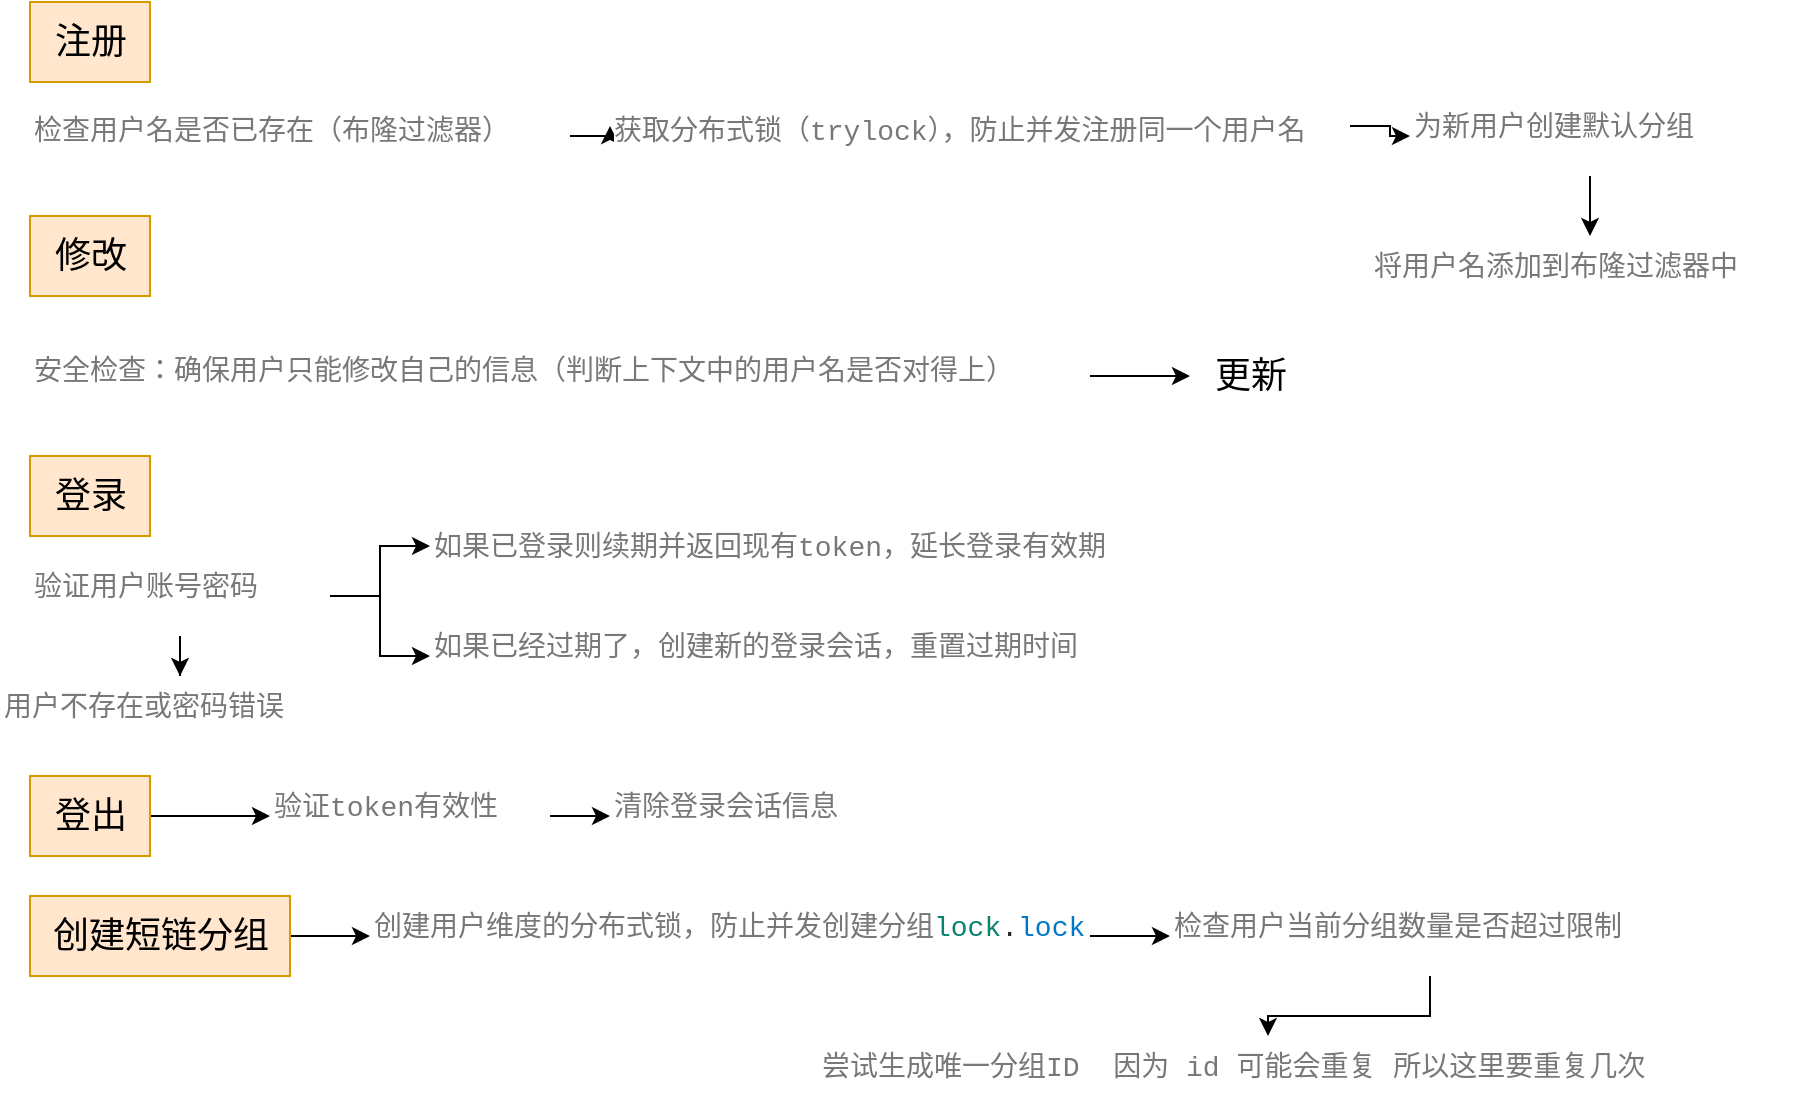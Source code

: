 <mxfile version="24.7.5" pages="3">
  <diagram id="CpptZHGsFicf_dWtSvY0" name="用户crud逻辑">
    <mxGraphModel dx="1327" dy="661" grid="1" gridSize="10" guides="1" tooltips="1" connect="1" arrows="1" fold="1" page="1" pageScale="1" pageWidth="827" pageHeight="1169" math="0" shadow="0">
      <root>
        <mxCell id="0" />
        <mxCell id="1" parent="0" />
        <mxCell id="h9o2qhdS5XBRjAzYTPhi-1" value="注册" style="text;html=1;align=center;verticalAlign=middle;resizable=0;points=[];autosize=1;strokeColor=#d79b00;fillColor=#ffe6cc;fontSize=18;" vertex="1" parent="1">
          <mxGeometry x="20" y="13" width="60" height="40" as="geometry" />
        </mxCell>
        <mxCell id="h9o2qhdS5XBRjAzYTPhi-6" style="edgeStyle=orthogonalEdgeStyle;rounded=0;orthogonalLoop=1;jettySize=auto;html=1;fontSize=18;" edge="1" parent="1" source="h9o2qhdS5XBRjAzYTPhi-2" target="h9o2qhdS5XBRjAzYTPhi-3">
          <mxGeometry relative="1" as="geometry" />
        </mxCell>
        <mxCell id="h9o2qhdS5XBRjAzYTPhi-2" value="&lt;div style=&quot;background-color: rgb(255, 255, 255); line-height: 19px;&quot;&gt;&lt;div style=&quot;&quot;&gt;&lt;span style=&quot;color: rgb(120, 120, 120); font-family: Consolas, &amp;quot;Courier New&amp;quot;, monospace; font-size: 14px; font-weight: normal; white-space: pre;&quot;&gt;检查用户名是否已存在（&lt;/span&gt;&lt;font face=&quot;Consolas, Courier New, monospace&quot; color=&quot;#787878&quot;&gt;&lt;span style=&quot;font-size: 14px; white-space: pre;&quot;&gt;布隆过滤器&lt;/span&gt;&lt;/font&gt;&lt;span style=&quot;color: rgb(120, 120, 120); font-family: Consolas, &amp;quot;Courier New&amp;quot;, monospace; font-size: 14px; font-weight: normal; white-space: pre;&quot;&gt;）&lt;/span&gt;&lt;/div&gt;&lt;/div&gt;" style="text;whiteSpace=wrap;html=1;fontSize=18;" vertex="1" parent="1">
          <mxGeometry x="20" y="60" width="270" height="40" as="geometry" />
        </mxCell>
        <mxCell id="h9o2qhdS5XBRjAzYTPhi-8" style="edgeStyle=orthogonalEdgeStyle;rounded=0;orthogonalLoop=1;jettySize=auto;html=1;fontSize=18;" edge="1" parent="1" source="h9o2qhdS5XBRjAzYTPhi-3" target="h9o2qhdS5XBRjAzYTPhi-4">
          <mxGeometry relative="1" as="geometry" />
        </mxCell>
        <mxCell id="h9o2qhdS5XBRjAzYTPhi-3" value="&lt;div style=&quot;background-color: rgb(255, 255, 255); line-height: 19px;&quot;&gt;&lt;div style=&quot;&quot;&gt;&lt;span style=&quot;color: rgb(120, 120, 120); font-family: Consolas, &amp;quot;Courier New&amp;quot;, monospace; font-size: 14px; font-weight: normal; white-space: pre;&quot;&gt;获取分布式锁（trylock），防止并发注册&lt;/span&gt;&lt;font face=&quot;Consolas, Courier New, monospace&quot; color=&quot;#787878&quot;&gt;&lt;span style=&quot;font-size: 14px; white-space: pre;&quot;&gt;同一个用户名&lt;/span&gt;&lt;/font&gt;&lt;/div&gt;&lt;/div&gt;" style="text;whiteSpace=wrap;html=1;fontSize=18;" vertex="1" parent="1">
          <mxGeometry x="310" y="60" width="370" height="30" as="geometry" />
        </mxCell>
        <mxCell id="h9o2qhdS5XBRjAzYTPhi-9" style="edgeStyle=orthogonalEdgeStyle;rounded=0;orthogonalLoop=1;jettySize=auto;html=1;fontSize=18;" edge="1" parent="1" source="h9o2qhdS5XBRjAzYTPhi-4" target="h9o2qhdS5XBRjAzYTPhi-5">
          <mxGeometry relative="1" as="geometry" />
        </mxCell>
        <mxCell id="h9o2qhdS5XBRjAzYTPhi-4" value="&lt;div style=&quot;color: #141414;background-color: #ffffff;font-family: Consolas, &#39;Courier New&#39;, monospace;font-weight: normal;font-size: 14px;line-height: 19px;white-space: pre;&quot;&gt;&lt;div&gt;&lt;span style=&quot;color: #787878;&quot;&gt;为新用户创建默认分组&lt;/span&gt;&lt;/div&gt;&lt;/div&gt;" style="text;whiteSpace=wrap;html=1;fontSize=18;" vertex="1" parent="1">
          <mxGeometry x="710" y="60" width="180" height="40" as="geometry" />
        </mxCell>
        <mxCell id="h9o2qhdS5XBRjAzYTPhi-5" value="&lt;div style=&quot;color: #141414;background-color: #ffffff;font-family: Consolas, &#39;Courier New&#39;, monospace;font-weight: normal;font-size: 14px;line-height: 19px;white-space: pre;&quot;&gt;&lt;div&gt;&lt;span style=&quot;color: #787878;&quot;&gt;将用户名添加到布隆过滤器中&lt;/span&gt;&lt;/div&gt;&lt;/div&gt;" style="text;whiteSpace=wrap;html=1;fontSize=18;" vertex="1" parent="1">
          <mxGeometry x="690" y="130" width="220" height="40" as="geometry" />
        </mxCell>
        <mxCell id="h9o2qhdS5XBRjAzYTPhi-11" value="修改" style="text;html=1;align=center;verticalAlign=middle;resizable=0;points=[];autosize=1;strokeColor=#d79b00;fillColor=#ffe6cc;fontSize=18;" vertex="1" parent="1">
          <mxGeometry x="20" y="120" width="60" height="40" as="geometry" />
        </mxCell>
        <mxCell id="h9o2qhdS5XBRjAzYTPhi-20" value="" style="edgeStyle=orthogonalEdgeStyle;rounded=0;orthogonalLoop=1;jettySize=auto;html=1;fontSize=18;" edge="1" parent="1" source="h9o2qhdS5XBRjAzYTPhi-16">
          <mxGeometry relative="1" as="geometry">
            <mxPoint x="600" y="200" as="targetPoint" />
          </mxGeometry>
        </mxCell>
        <mxCell id="h9o2qhdS5XBRjAzYTPhi-16" value="&lt;div style=&quot;background-color: rgb(255, 255, 255); line-height: 19px;&quot;&gt;&lt;div style=&quot;&quot;&gt;&lt;span style=&quot;color: rgb(120, 120, 120); font-family: Consolas, &amp;quot;Courier New&amp;quot;, monospace; font-size: 14px; font-weight: normal; white-space: pre;&quot;&gt;安全检查：确保用户只能修改自己的信息（&lt;/span&gt;&lt;font face=&quot;Consolas, Courier New, monospace&quot; color=&quot;#787878&quot;&gt;&lt;span style=&quot;font-size: 14px; white-space: pre;&quot;&gt;判断上下文中的用户名是否对得上&lt;/span&gt;&lt;/font&gt;&lt;span style=&quot;color: rgb(120, 120, 120); font-family: Consolas, &amp;quot;Courier New&amp;quot;, monospace; font-size: 14px; font-weight: normal; white-space: pre;&quot;&gt;）&lt;/span&gt;&lt;/div&gt;&lt;/div&gt;" style="text;whiteSpace=wrap;html=1;fontSize=18;" vertex="1" parent="1">
          <mxGeometry x="20" y="180" width="530" height="40" as="geometry" />
        </mxCell>
        <mxCell id="h9o2qhdS5XBRjAzYTPhi-22" value="更新" style="text;html=1;align=center;verticalAlign=middle;resizable=0;points=[];autosize=1;strokeColor=none;fillColor=none;fontSize=18;" vertex="1" parent="1">
          <mxGeometry x="600" y="180" width="60" height="40" as="geometry" />
        </mxCell>
        <mxCell id="h9o2qhdS5XBRjAzYTPhi-24" value="登录" style="text;html=1;align=center;verticalAlign=middle;resizable=0;points=[];autosize=1;strokeColor=#d79b00;fillColor=#ffe6cc;fontSize=18;" vertex="1" parent="1">
          <mxGeometry x="20" y="240" width="60" height="40" as="geometry" />
        </mxCell>
        <mxCell id="h9o2qhdS5XBRjAzYTPhi-28" style="edgeStyle=orthogonalEdgeStyle;rounded=0;orthogonalLoop=1;jettySize=auto;html=1;fontSize=18;" edge="1" parent="1" source="h9o2qhdS5XBRjAzYTPhi-25" target="h9o2qhdS5XBRjAzYTPhi-26">
          <mxGeometry relative="1" as="geometry" />
        </mxCell>
        <mxCell id="h9o2qhdS5XBRjAzYTPhi-29" value="" style="edgeStyle=orthogonalEdgeStyle;rounded=0;orthogonalLoop=1;jettySize=auto;html=1;fontSize=18;" edge="1" parent="1" source="h9o2qhdS5XBRjAzYTPhi-25" target="h9o2qhdS5XBRjAzYTPhi-27">
          <mxGeometry relative="1" as="geometry" />
        </mxCell>
        <mxCell id="h9o2qhdS5XBRjAzYTPhi-31" style="edgeStyle=orthogonalEdgeStyle;rounded=0;orthogonalLoop=1;jettySize=auto;html=1;fontSize=18;" edge="1" parent="1" source="h9o2qhdS5XBRjAzYTPhi-25" target="h9o2qhdS5XBRjAzYTPhi-30">
          <mxGeometry relative="1" as="geometry" />
        </mxCell>
        <mxCell id="h9o2qhdS5XBRjAzYTPhi-25" value="&lt;div style=&quot;color: #141414;background-color: #ffffff;font-family: Consolas, &#39;Courier New&#39;, monospace;font-weight: normal;font-size: 14px;line-height: 19px;white-space: pre;&quot;&gt;&lt;div&gt;&lt;span style=&quot;color: #787878;&quot;&gt;验证用户账号密码&lt;/span&gt;&lt;/div&gt;&lt;/div&gt;" style="text;whiteSpace=wrap;html=1;fontSize=18;" vertex="1" parent="1">
          <mxGeometry x="20" y="290" width="150" height="40" as="geometry" />
        </mxCell>
        <mxCell id="h9o2qhdS5XBRjAzYTPhi-26" value="&lt;div style=&quot;color: #141414;background-color: #ffffff;font-family: Consolas, &#39;Courier New&#39;, monospace;font-weight: normal;font-size: 14px;line-height: 19px;white-space: pre;&quot;&gt;&lt;div&gt;&lt;span style=&quot;color: #787878;&quot;&gt;用户不存在或密码错误&lt;/span&gt;&lt;/div&gt;&lt;/div&gt;" style="text;whiteSpace=wrap;html=1;fontSize=18;" vertex="1" parent="1">
          <mxGeometry x="5" y="350" width="180" height="40" as="geometry" />
        </mxCell>
        <mxCell id="h9o2qhdS5XBRjAzYTPhi-27" value="&lt;div style=&quot;color: #141414;background-color: #ffffff;font-family: Consolas, &#39;Courier New&#39;, monospace;font-weight: normal;font-size: 14px;line-height: 19px;white-space: pre;&quot;&gt;&lt;div&gt;&lt;span style=&quot;color: #787878;&quot;&gt;如果已登录则续期并返回现有token，&lt;/span&gt;&lt;span style=&quot;color: rgb(120, 120, 120);&quot;&gt;延长登录有效期&lt;/span&gt;&lt;/div&gt;&lt;/div&gt;" style="text;whiteSpace=wrap;html=1;fontSize=18;" vertex="1" parent="1">
          <mxGeometry x="220" y="270" width="370" height="30" as="geometry" />
        </mxCell>
        <mxCell id="h9o2qhdS5XBRjAzYTPhi-30" value="&lt;div style=&quot;color: #141414;background-color: #ffffff;font-family: Consolas, &#39;Courier New&#39;, monospace;font-weight: normal;font-size: 14px;line-height: 19px;white-space: pre;&quot;&gt;&lt;div&gt;&lt;span style=&quot;color: #787878;&quot;&gt;如果已经过期了，创建新的登录会话，&lt;/span&gt;&lt;span style=&quot;color: rgb(120, 120, 120);&quot;&gt;重置过期时间&lt;/span&gt;&lt;/div&gt;&lt;/div&gt;" style="text;whiteSpace=wrap;html=1;fontSize=18;" vertex="1" parent="1">
          <mxGeometry x="220" y="320" width="260" height="40" as="geometry" />
        </mxCell>
        <mxCell id="h9o2qhdS5XBRjAzYTPhi-35" value="" style="edgeStyle=orthogonalEdgeStyle;rounded=0;orthogonalLoop=1;jettySize=auto;html=1;fontSize=18;" edge="1" parent="1" source="h9o2qhdS5XBRjAzYTPhi-32" target="h9o2qhdS5XBRjAzYTPhi-33">
          <mxGeometry relative="1" as="geometry" />
        </mxCell>
        <mxCell id="h9o2qhdS5XBRjAzYTPhi-32" value="登出" style="text;html=1;align=center;verticalAlign=middle;resizable=0;points=[];autosize=1;strokeColor=#d79b00;fillColor=#ffe6cc;fontSize=18;" vertex="1" parent="1">
          <mxGeometry x="20" y="400" width="60" height="40" as="geometry" />
        </mxCell>
        <mxCell id="h9o2qhdS5XBRjAzYTPhi-36" value="" style="edgeStyle=orthogonalEdgeStyle;rounded=0;orthogonalLoop=1;jettySize=auto;html=1;fontSize=18;" edge="1" parent="1" source="h9o2qhdS5XBRjAzYTPhi-33" target="h9o2qhdS5XBRjAzYTPhi-34">
          <mxGeometry relative="1" as="geometry" />
        </mxCell>
        <mxCell id="h9o2qhdS5XBRjAzYTPhi-33" value="&lt;div style=&quot;color: #141414;background-color: #ffffff;font-family: Consolas, &#39;Courier New&#39;, monospace;font-weight: normal;font-size: 14px;line-height: 19px;white-space: pre;&quot;&gt;&lt;div&gt;&lt;span style=&quot;color: #787878;&quot;&gt;验证token有效性&lt;/span&gt;&lt;/div&gt;&lt;/div&gt;" style="text;whiteSpace=wrap;html=1;fontSize=18;" vertex="1" parent="1">
          <mxGeometry x="140" y="400" width="140" height="40" as="geometry" />
        </mxCell>
        <mxCell id="h9o2qhdS5XBRjAzYTPhi-34" value="&lt;div style=&quot;color: #141414;background-color: #ffffff;font-family: Consolas, &#39;Courier New&#39;, monospace;font-weight: normal;font-size: 14px;line-height: 19px;white-space: pre;&quot;&gt;&lt;div&gt;&lt;span style=&quot;color: #787878;&quot;&gt;清除登录会话信息&lt;/span&gt;&lt;/div&gt;&lt;/div&gt;" style="text;whiteSpace=wrap;html=1;fontSize=18;" vertex="1" parent="1">
          <mxGeometry x="310" y="400" width="150" height="40" as="geometry" />
        </mxCell>
        <mxCell id="h9o2qhdS5XBRjAzYTPhi-40" style="edgeStyle=orthogonalEdgeStyle;rounded=0;orthogonalLoop=1;jettySize=auto;html=1;fontSize=18;" edge="1" parent="1" source="h9o2qhdS5XBRjAzYTPhi-38" target="h9o2qhdS5XBRjAzYTPhi-39">
          <mxGeometry relative="1" as="geometry" />
        </mxCell>
        <mxCell id="h9o2qhdS5XBRjAzYTPhi-38" value="创建短链分组" style="text;html=1;align=center;verticalAlign=middle;resizable=0;points=[];autosize=1;strokeColor=#d79b00;fillColor=#ffe6cc;fontSize=18;" vertex="1" parent="1">
          <mxGeometry x="20" y="460" width="130" height="40" as="geometry" />
        </mxCell>
        <mxCell id="h9o2qhdS5XBRjAzYTPhi-42" value="" style="edgeStyle=orthogonalEdgeStyle;rounded=0;orthogonalLoop=1;jettySize=auto;html=1;fontSize=18;" edge="1" parent="1" source="h9o2qhdS5XBRjAzYTPhi-39" target="h9o2qhdS5XBRjAzYTPhi-41">
          <mxGeometry relative="1" as="geometry" />
        </mxCell>
        <mxCell id="h9o2qhdS5XBRjAzYTPhi-39" value="&lt;div style=&quot;color: #141414;background-color: #ffffff;font-family: Consolas, &#39;Courier New&#39;, monospace;font-weight: normal;font-size: 14px;line-height: 19px;white-space: pre;&quot;&gt;&lt;div&gt;&lt;span style=&quot;color: #787878;&quot;&gt;创建用户维度的分布式锁，防止并发创建分组&lt;/span&gt;&lt;span style=&quot;color: rgb(10, 130, 110);&quot;&gt;lock&lt;/span&gt;&lt;span style=&quot;color: rgb(40, 40, 40);&quot;&gt;.&lt;/span&gt;&lt;span style=&quot;color: rgb(0, 120, 200);&quot;&gt;lock&lt;/span&gt;&lt;/div&gt;&lt;/div&gt;" style="text;whiteSpace=wrap;html=1;fontSize=18;" vertex="1" parent="1">
          <mxGeometry x="190" y="460" width="360" height="40" as="geometry" />
        </mxCell>
        <mxCell id="h9o2qhdS5XBRjAzYTPhi-44" value="" style="edgeStyle=orthogonalEdgeStyle;rounded=0;orthogonalLoop=1;jettySize=auto;html=1;fontSize=18;" edge="1" parent="1" source="h9o2qhdS5XBRjAzYTPhi-41" target="h9o2qhdS5XBRjAzYTPhi-43">
          <mxGeometry relative="1" as="geometry" />
        </mxCell>
        <mxCell id="h9o2qhdS5XBRjAzYTPhi-41" value="&lt;div style=&quot;color: #141414;background-color: #ffffff;font-family: Consolas, &#39;Courier New&#39;, monospace;font-weight: normal;font-size: 14px;line-height: 19px;white-space: pre;&quot;&gt;&lt;div&gt;&lt;span style=&quot;color: #787878;&quot;&gt;检查用户当前分组数量是否超过限制&lt;/span&gt;&lt;/div&gt;&lt;/div&gt;" style="text;whiteSpace=wrap;html=1;fontSize=18;" vertex="1" parent="1">
          <mxGeometry x="590" y="460" width="260" height="40" as="geometry" />
        </mxCell>
        <mxCell id="h9o2qhdS5XBRjAzYTPhi-43" value="&lt;div style=&quot;color: #141414;background-color: #ffffff;font-family: Consolas, &#39;Courier New&#39;, monospace;font-weight: normal;font-size: 14px;line-height: 19px;white-space: pre;&quot;&gt;&lt;div&gt;&lt;span style=&quot;color: #787878;&quot;&gt;尝试生成唯一分组ID &amp;nbsp;因为 id 可能会重复 所以这里要重复几次&lt;/span&gt;&lt;/div&gt;&lt;/div&gt;" style="text;whiteSpace=wrap;html=1;fontSize=18;" vertex="1" parent="1">
          <mxGeometry x="414" y="530" width="450" height="40" as="geometry" />
        </mxCell>
      </root>
    </mxGraphModel>
  </diagram>
  <diagram name="短链接查询读写锁" id="pGYKjX5bHO32wKMr9dwS">
    <mxGraphModel dx="929" dy="463" grid="1" gridSize="10" guides="1" tooltips="1" connect="1" arrows="1" fold="1" page="1" pageScale="1" pageWidth="827" pageHeight="1169" math="0" shadow="0">
      <root>
        <mxCell id="0" />
        <mxCell id="1" parent="0" />
        <mxCell id="qCh66IZdXl8_dZEnRxGZ-1" value="短链接系统流程图" style="text;html=1;strokeColor=none;fillColor=none;align=center;verticalAlign=middle;whiteSpace=wrap;rounded=0;fontSize=24;fontStyle=1;fontColor=#333333;" vertex="1" parent="1">
          <mxGeometry x="264" y="10" width="300" height="30" as="geometry" />
        </mxCell>
        <mxCell id="qCh66IZdXl8_dZEnRxGZ-2" value="" style="rounded=0;whiteSpace=wrap;html=1;fillColor=#f5f5f5;strokeColor=#666666;dashed=1;" vertex="1" parent="1">
          <mxGeometry x="580" y="210" width="180" height="110" as="geometry" />
        </mxCell>
        <mxCell id="qCh66IZdXl8_dZEnRxGZ-3" value="图例" style="text;html=1;strokeColor=none;fillColor=none;align=center;verticalAlign=middle;whiteSpace=wrap;rounded=0;fontSize=14;fontStyle=1" vertex="1" parent="1">
          <mxGeometry x="650" y="220" width="40" height="20" as="geometry" />
        </mxCell>
        <mxCell id="qCh66IZdXl8_dZEnRxGZ-4" value="" style="rounded=1;whiteSpace=wrap;html=1;fillColor=#dae8fc;strokeColor=#6c8ebf;gradientColor=#7ea6e0;" vertex="1" parent="1">
          <mxGeometry x="590" y="250" width="20" height="20" as="geometry" />
        </mxCell>
        <mxCell id="qCh66IZdXl8_dZEnRxGZ-5" value="请求处理节点" style="text;html=1;strokeColor=none;fillColor=none;align=left;verticalAlign=middle;whiteSpace=wrap;rounded=0;fontSize=12;" vertex="1" parent="1">
          <mxGeometry x="620" y="250" width="140" height="20" as="geometry" />
        </mxCell>
        <mxCell id="qCh66IZdXl8_dZEnRxGZ-6" value="" style="rounded=0;whiteSpace=wrap;html=1;fillColor=#ffe6cc;strokeColor=#d79b00;gradientColor=#ffd966;" vertex="1" parent="1">
          <mxGeometry x="590" y="280" width="20" height="20" as="geometry" />
        </mxCell>
        <mxCell id="qCh66IZdXl8_dZEnRxGZ-7" value="数据操作节点" style="text;html=1;strokeColor=none;fillColor=none;align=left;verticalAlign=middle;whiteSpace=wrap;rounded=0;fontSize=12;" vertex="1" parent="1">
          <mxGeometry x="620" y="280" width="140" height="20" as="geometry" />
        </mxCell>
        <mxCell id="qCh66IZdXl8_dZEnRxGZ-8" value="用户请求短链接" style="rounded=1;whiteSpace=wrap;html=1;fontSize=14;fillColor=#dae8fc;strokeColor=#6c8ebf;shadow=1;fontStyle=1;gradientColor=#7ea6e0;" vertex="1" parent="1">
          <mxGeometry x="30" y="60" width="160" height="50" as="geometry" />
        </mxCell>
        <mxCell id="qCh66IZdXl8_dZEnRxGZ-9" value="缓存查询&#xa;1. 查询Redis缓存&#xa;2. 检查布隆过滤器(避免缓存穿透)&#xa;3. 查询空值缓存(避免缓存穿透)" style="rounded=1;whiteSpace=wrap;html=1;fontSize=12;fillColor=#dae8fc;strokeColor=#6c8ebf;shadow=1;align=left;spacingLeft=5;gradientColor=#7ea6e0;" vertex="1" parent="1">
          <mxGeometry x="250" y="50" width="220" height="70" as="geometry" />
        </mxCell>
        <mxCell id="qCh66IZdXl8_dZEnRxGZ-10" value="分布式锁处理&#xa;1. 再次检查Redis缓存&#xa;2. 检查空值缓存" style="rounded=1;whiteSpace=wrap;html=1;fontSize=12;fillColor=#dae8fc;strokeColor=#6c8ebf;shadow=1;align=left;spacingLeft=5;gradientColor=#7ea6e0;" vertex="1" parent="1">
          <mxGeometry x="530" y="55" width="170" height="60" as="geometry" />
        </mxCell>
        <mxCell id="qCh66IZdXl8_dZEnRxGZ-11" value="查询ShortLinkGoto表" style="rounded=1;whiteSpace=wrap;html=1;fontSize=12;fillColor=#dae8fc;strokeColor=#6c8ebf;shadow=1;gradientColor=#7ea6e0;" vertex="1" parent="1">
          <mxGeometry x="530" y="150" width="170" height="40" as="geometry" />
        </mxCell>
        <mxCell id="qCh66IZdXl8_dZEnRxGZ-12" value="ShortLinkGoto表" style="swimlane;fontStyle=1;childLayout=stackLayout;horizontal=1;startSize=30;horizontalStack=0;resizeParent=1;resizeParentMax=0;resizeLast=0;collapsible=1;marginBottom=0;whiteSpace=wrap;html=1;rounded=1;fillColor=#f8cecc;strokeColor=#b85450;fontSize=12;shadow=1;gradientColor=#ea6b66;" vertex="1" parent="1">
          <mxGeometry x="320" y="140" width="140" height="120" as="geometry" />
        </mxCell>
        <mxCell id="qCh66IZdXl8_dZEnRxGZ-13" value="id" style="text;strokeColor=none;fillColor=none;align=left;verticalAlign=middle;spacingLeft=4;spacingRight=4;overflow=hidden;points=[[0,0.5],[1,0.5]];portConstraint=eastwest;rotatable=0;whiteSpace=wrap;html=1;fontSize=12;" vertex="1" parent="qCh66IZdXl8_dZEnRxGZ-12">
          <mxGeometry y="30" width="140" height="30" as="geometry" />
        </mxCell>
        <mxCell id="qCh66IZdXl8_dZEnRxGZ-14" value="gid" style="text;strokeColor=none;fillColor=none;align=left;verticalAlign=middle;spacingLeft=4;spacingRight=4;overflow=hidden;points=[[0,0.5],[1,0.5]];portConstraint=eastwest;rotatable=0;whiteSpace=wrap;html=1;fontSize=12;" vertex="1" parent="qCh66IZdXl8_dZEnRxGZ-12">
          <mxGeometry y="60" width="140" height="30" as="geometry" />
        </mxCell>
        <mxCell id="qCh66IZdXl8_dZEnRxGZ-15" value="fullShortUrl" style="text;strokeColor=none;fillColor=none;align=left;verticalAlign=middle;spacingLeft=4;spacingRight=4;overflow=hidden;points=[[0,0.5],[1,0.5]];portConstraint=eastwest;rotatable=0;whiteSpace=wrap;html=1;fontSize=12;" vertex="1" parent="qCh66IZdXl8_dZEnRxGZ-12">
          <mxGeometry y="90" width="140" height="30" as="geometry" />
        </mxCell>
        <mxCell id="qCh66IZdXl8_dZEnRxGZ-16" value="根据gid和fullShortUrl&#xa;查询完整短链接表&#xa;(gid为分片键，可直接映射到特定表)" style="rounded=1;whiteSpace=wrap;html=1;fontSize=12;fillColor=#dae8fc;strokeColor=#6c8ebf;shadow=1;align=left;spacingLeft=5;gradientColor=#7ea6e0;" vertex="1" parent="1">
          <mxGeometry x="30" y="150" width="220" height="60" as="geometry" />
        </mxCell>
        <mxCell id="qCh66IZdXl8_dZEnRxGZ-17" value="查询到短链接后&#xa;写入缓存(长链接映射到短链接)" style="rounded=0;whiteSpace=wrap;html=1;fillColor=#ffe6cc;strokeColor=#d79b00;fontSize=12;shadow=1;align=center;gradientColor=#ffd966;" vertex="1" parent="1">
          <mxGeometry x="50" y="260" width="180" height="50" as="geometry" />
        </mxCell>
        <mxCell id="qCh66IZdXl8_dZEnRxGZ-18" value="通过消息队列记录访问日志" style="rounded=0;whiteSpace=wrap;html=1;fillColor=#ffe6cc;strokeColor=#d79b00;fontSize=12;shadow=1;gradientColor=#ffd966;" vertex="1" parent="1">
          <mxGeometry x="300" y="260" width="180" height="50" as="geometry" />
        </mxCell>
        <mxCell id="qCh66IZdXl8_dZEnRxGZ-19" value="日志处理流程" style="swimlane;fontStyle=1;childLayout=stackLayout;horizontal=1;startSize=26;fillColor=#d5e8d4;horizontalStack=0;resizeParent=1;resizeParentMax=0;resizeLast=0;collapsible=1;marginBottom=0;whiteSpace=wrap;html=1;strokeColor=#82b366;shadow=1;fontSize=14;gradientColor=#97d077;" vertex="1" parent="1">
          <mxGeometry x="30" y="350" width="520" height="194" as="geometry" />
        </mxCell>
        <mxCell id="qCh66IZdXl8_dZEnRxGZ-20" value="消息队列消费(记录日志)" style="rounded=0;whiteSpace=wrap;html=1;fillColor=#ffe6cc;strokeColor=#d79b00;fontSize=12;shadow=1;align=center;gradientColor=#ffd966;" vertex="1" parent="1">
          <mxGeometry x="50" y="390" width="160" height="40" as="geometry" />
        </mxCell>
        <mxCell id="qCh66IZdXl8_dZEnRxGZ-21" value="幂等性处理&#xa;(Redis生成唯一ID)" style="rounded=0;whiteSpace=wrap;html=1;fillColor=#ffe6cc;strokeColor=#d79b00;fontSize=12;shadow=1;align=center;gradientColor=#ffd966;" vertex="1" parent="1">
          <mxGeometry x="250" y="390" width="160" height="40" as="geometry" />
        </mxCell>
        <mxCell id="qCh66IZdXl8_dZEnRxGZ-22" value="执行统计数据保存" style="rounded=0;whiteSpace=wrap;html=1;fillColor=#ffe6cc;strokeColor=#d79b00;fontSize=12;shadow=1;align=center;gradientColor=#ffd966;" vertex="1" parent="1">
          <mxGeometry x="370" y="460" width="160" height="40" as="geometry" />
        </mxCell>
        <mxCell id="qCh66IZdXl8_dZEnRxGZ-23" value="获取读锁&#xa;(只进行新增操作)" style="rounded=0;whiteSpace=wrap;html=1;fillColor=#ffe6cc;strokeColor=#d79b00;fontSize=12;shadow=1;align=center;gradientColor=#ffd966;" vertex="1" parent="1">
          <mxGeometry x="210" y="460" width="120" height="40" as="geometry" />
        </mxCell>
        <mxCell id="qCh66IZdXl8_dZEnRxGZ-24" value="保存各类统计数据" style="rounded=0;whiteSpace=wrap;html=1;fillColor=#ffe6cc;strokeColor=#d79b00;fontSize=12;shadow=1;align=center;gradientColor=#ffd966;" vertex="1" parent="1">
          <mxGeometry x="50" y="460" width="120" height="40" as="geometry" />
        </mxCell>
        <mxCell id="qCh66IZdXl8_dZEnRxGZ-25" value="短链接分组修改流程" style="swimlane;fontStyle=1;childLayout=stackLayout;horizontal=1;startSize=26;fillColor=#e1d5e7;horizontalStack=0;resizeParent=1;resizeParentMax=0;resizeLast=0;collapsible=1;marginBottom=0;whiteSpace=wrap;html=1;strokeColor=#9673a6;shadow=1;fontSize=14;gradientColor=#d5739d;" vertex="1" parent="1">
          <mxGeometry x="30" y="580" width="650" height="194" as="geometry">
            <mxRectangle x="30" y="580" width="170" height="30" as="alternateBounds" />
          </mxGeometry>
        </mxCell>
        <mxCell id="qCh66IZdXl8_dZEnRxGZ-26" value="说明: 这里使用lock而非trylock是因为lock会阻塞等待部分消息队列，&#xa;而trylock会等待过多的消息队列" style="shape=note;whiteSpace=wrap;html=1;backgroundOutline=1;darkOpacity=0.05;fillColor=#fff2cc;strokeColor=#d6b656;shadow=1;fontSize=12;align=left;spacingLeft=5;gradientColor=#ffd966;" vertex="1" parent="1">
          <mxGeometry x="390" y="610" width="260" height="60" as="geometry" />
        </mxCell>
        <mxCell id="qCh66IZdXl8_dZEnRxGZ-27" value="修改短链接的分组" style="rounded=0;whiteSpace=wrap;html=1;fillColor=#ffe6cc;strokeColor=#d79b00;fontSize=12;shadow=1;align=center;gradientColor=#ffd966;" vertex="1" parent="1">
          <mxGeometry x="50" y="620" width="120" height="40" as="geometry" />
        </mxCell>
        <mxCell id="qCh66IZdXl8_dZEnRxGZ-28" value="获取写锁(lock)&#xa;(涉及增删改操作)" style="rounded=0;whiteSpace=wrap;html=1;fillColor=#ffe6cc;strokeColor=#d79b00;fontSize=12;shadow=1;align=center;gradientColor=#ffd966;" vertex="1" parent="1">
          <mxGeometry x="240" y="620" width="120" height="40" as="geometry" />
        </mxCell>
        <mxCell id="qCh66IZdXl8_dZEnRxGZ-29" value="删除原记录" style="rounded=0;whiteSpace=wrap;html=1;fillColor=#ffe6cc;strokeColor=#d79b00;fontSize=12;shadow=1;align=center;gradientColor=#ffd966;" vertex="1" parent="1">
          <mxGeometry x="50" y="700" width="120" height="40" as="geometry" />
        </mxCell>
        <mxCell id="qCh66IZdXl8_dZEnRxGZ-30" value="创建新的带分组的记录" style="rounded=0;whiteSpace=wrap;html=1;fillColor=#ffe6cc;strokeColor=#d79b00;fontSize=12;shadow=1;align=center;gradientColor=#ffd966;" vertex="1" parent="1">
          <mxGeometry x="240" y="700" width="160" height="40" as="geometry" />
        </mxCell>
        <mxCell id="qCh66IZdXl8_dZEnRxGZ-31" value="更新跳转关系表" style="rounded=0;whiteSpace=wrap;html=1;fillColor=#ffe6cc;strokeColor=#d79b00;fontSize=12;shadow=1;align=center;gradientColor=#ffd966;" vertex="1" parent="1">
          <mxGeometry x="440" y="700" width="140" height="40" as="geometry" />
        </mxCell>
        <mxCell id="qCh66IZdXl8_dZEnRxGZ-32" style="edgeStyle=orthogonalEdgeStyle;rounded=0;orthogonalLoop=1;jettySize=auto;html=1;shadow=0;strokeWidth=1.5;strokeColor=#666666;" edge="1" source="qCh66IZdXl8_dZEnRxGZ-8" target="qCh66IZdXl8_dZEnRxGZ-9" parent="1">
          <mxGeometry relative="1" as="geometry" />
        </mxCell>
        <mxCell id="qCh66IZdXl8_dZEnRxGZ-33" value="发起请求" style="edgeLabel;html=1;align=center;verticalAlign=middle;resizable=0;points=[];fontSize=11;fontColor=#333333;labelBackgroundColor=#FFFFFF;" vertex="1" connectable="0" parent="qCh66IZdXl8_dZEnRxGZ-32">
          <mxGeometry x="-0.1" relative="1" as="geometry">
            <mxPoint as="offset" />
          </mxGeometry>
        </mxCell>
        <mxCell id="qCh66IZdXl8_dZEnRxGZ-34" style="edgeStyle=orthogonalEdgeStyle;rounded=0;orthogonalLoop=1;jettySize=auto;html=1;shadow=0;strokeWidth=1.5;strokeColor=#666666;" edge="1" source="qCh66IZdXl8_dZEnRxGZ-9" target="qCh66IZdXl8_dZEnRxGZ-10" parent="1">
          <mxGeometry relative="1" as="geometry" />
        </mxCell>
        <mxCell id="qCh66IZdXl8_dZEnRxGZ-35" value="缓存未命中" style="edgeLabel;html=1;align=center;verticalAlign=middle;resizable=0;points=[];fontSize=11;fontColor=#333333;labelBackgroundColor=#FFFFFF;" vertex="1" connectable="0" parent="qCh66IZdXl8_dZEnRxGZ-34">
          <mxGeometry x="-0.1" relative="1" as="geometry">
            <mxPoint as="offset" />
          </mxGeometry>
        </mxCell>
        <mxCell id="qCh66IZdXl8_dZEnRxGZ-36" style="edgeStyle=orthogonalEdgeStyle;rounded=0;orthogonalLoop=1;jettySize=auto;html=1;shadow=0;strokeWidth=1.5;strokeColor=#666666;" edge="1" source="qCh66IZdXl8_dZEnRxGZ-10" target="qCh66IZdXl8_dZEnRxGZ-11" parent="1">
          <mxGeometry relative="1" as="geometry" />
        </mxCell>
        <mxCell id="qCh66IZdXl8_dZEnRxGZ-37" value="获取锁成功" style="edgeLabel;html=1;align=center;verticalAlign=middle;resizable=0;points=[];fontSize=11;fontColor=#333333;labelBackgroundColor=#FFFFFF;" vertex="1" connectable="0" parent="qCh66IZdXl8_dZEnRxGZ-36">
          <mxGeometry x="-0.1" relative="1" as="geometry">
            <mxPoint as="offset" />
          </mxGeometry>
        </mxCell>
        <mxCell id="qCh66IZdXl8_dZEnRxGZ-38" style="edgeStyle=orthogonalEdgeStyle;rounded=0;orthogonalLoop=1;jettySize=auto;html=1;shadow=0;strokeWidth=1.5;strokeColor=#666666;" edge="1" source="qCh66IZdXl8_dZEnRxGZ-11" target="qCh66IZdXl8_dZEnRxGZ-12" parent="1">
          <mxGeometry relative="1" as="geometry" />
        </mxCell>
        <mxCell id="qCh66IZdXl8_dZEnRxGZ-39" style="edgeStyle=orthogonalEdgeStyle;rounded=0;orthogonalLoop=1;jettySize=auto;html=1;shadow=0;strokeWidth=1.5;strokeColor=#666666;" edge="1" source="qCh66IZdXl8_dZEnRxGZ-12" target="qCh66IZdXl8_dZEnRxGZ-16" parent="1">
          <mxGeometry relative="1" as="geometry" />
        </mxCell>
        <mxCell id="qCh66IZdXl8_dZEnRxGZ-40" value="获取gid和fullShortUrl" style="edgeLabel;html=1;align=center;verticalAlign=middle;resizable=0;points=[];fontSize=11;fontColor=#333333;labelBackgroundColor=#FFFFFF;" vertex="1" connectable="0" parent="qCh66IZdXl8_dZEnRxGZ-39">
          <mxGeometry x="-0.1" relative="1" as="geometry">
            <mxPoint as="offset" />
          </mxGeometry>
        </mxCell>
        <mxCell id="qCh66IZdXl8_dZEnRxGZ-41" style="edgeStyle=orthogonalEdgeStyle;rounded=0;orthogonalLoop=1;jettySize=auto;html=1;shadow=0;strokeWidth=1.5;strokeColor=#666666;" edge="1" source="qCh66IZdXl8_dZEnRxGZ-16" target="qCh66IZdXl8_dZEnRxGZ-17" parent="1">
          <mxGeometry relative="1" as="geometry" />
        </mxCell>
        <mxCell id="qCh66IZdXl8_dZEnRxGZ-42" value="查询成功" style="edgeLabel;html=1;align=center;verticalAlign=middle;resizable=0;points=[];fontSize=11;fontColor=#333333;labelBackgroundColor=#FFFFFF;" vertex="1" connectable="0" parent="qCh66IZdXl8_dZEnRxGZ-41">
          <mxGeometry x="-0.1" relative="1" as="geometry">
            <mxPoint as="offset" />
          </mxGeometry>
        </mxCell>
        <mxCell id="qCh66IZdXl8_dZEnRxGZ-43" style="edgeStyle=orthogonalEdgeStyle;rounded=0;orthogonalLoop=1;jettySize=auto;html=1;shadow=0;strokeWidth=1.5;strokeColor=#666666;" edge="1" source="qCh66IZdXl8_dZEnRxGZ-17" target="qCh66IZdXl8_dZEnRxGZ-18" parent="1">
          <mxGeometry relative="1" as="geometry" />
        </mxCell>
        <mxCell id="qCh66IZdXl8_dZEnRxGZ-44" style="edgeStyle=orthogonalEdgeStyle;rounded=0;orthogonalLoop=1;jettySize=auto;html=1;shadow=0;strokeWidth=1.5;strokeColor=#666666;" edge="1" source="qCh66IZdXl8_dZEnRxGZ-20" target="qCh66IZdXl8_dZEnRxGZ-21" parent="1">
          <mxGeometry relative="1" as="geometry" />
        </mxCell>
        <mxCell id="qCh66IZdXl8_dZEnRxGZ-45" value="消费日志消息" style="edgeLabel;html=1;align=center;verticalAlign=middle;resizable=0;points=[];fontSize=11;fontColor=#333333;labelBackgroundColor=#FFFFFF;" vertex="1" connectable="0" parent="qCh66IZdXl8_dZEnRxGZ-44">
          <mxGeometry x="-0.1" relative="1" as="geometry">
            <mxPoint x="2" y="10" as="offset" />
          </mxGeometry>
        </mxCell>
        <mxCell id="qCh66IZdXl8_dZEnRxGZ-46" style="edgeStyle=orthogonalEdgeStyle;rounded=0;orthogonalLoop=1;jettySize=auto;html=1;entryX=0.5;entryY=0;entryDx=0;entryDy=0;shadow=0;strokeWidth=1.5;strokeColor=#666666;" edge="1" source="qCh66IZdXl8_dZEnRxGZ-21" target="qCh66IZdXl8_dZEnRxGZ-22" parent="1">
          <mxGeometry relative="1" as="geometry">
            <Array as="points">
              <mxPoint x="330" y="430" />
              <mxPoint x="450" y="430" />
            </Array>
          </mxGeometry>
        </mxCell>
        <mxCell id="qCh66IZdXl8_dZEnRxGZ-47" style="edgeStyle=orthogonalEdgeStyle;rounded=0;orthogonalLoop=1;jettySize=auto;html=1;shadow=0;strokeWidth=1.5;strokeColor=#666666;" edge="1" source="qCh66IZdXl8_dZEnRxGZ-22" target="qCh66IZdXl8_dZEnRxGZ-23" parent="1">
          <mxGeometry relative="1" as="geometry" />
        </mxCell>
        <mxCell id="qCh66IZdXl8_dZEnRxGZ-48" style="edgeStyle=orthogonalEdgeStyle;rounded=0;orthogonalLoop=1;jettySize=auto;html=1;shadow=0;strokeWidth=1.5;strokeColor=#666666;" edge="1" source="qCh66IZdXl8_dZEnRxGZ-23" target="qCh66IZdXl8_dZEnRxGZ-24" parent="1">
          <mxGeometry relative="1" as="geometry" />
        </mxCell>
        <mxCell id="qCh66IZdXl8_dZEnRxGZ-49" style="edgeStyle=orthogonalEdgeStyle;rounded=0;orthogonalLoop=1;jettySize=auto;html=1;shadow=0;strokeWidth=1.5;strokeColor=#666666;" edge="1" source="qCh66IZdXl8_dZEnRxGZ-27" target="qCh66IZdXl8_dZEnRxGZ-28" parent="1">
          <mxGeometry relative="1" as="geometry" />
        </mxCell>
        <mxCell id="qCh66IZdXl8_dZEnRxGZ-50" style="edgeStyle=orthogonalEdgeStyle;rounded=0;orthogonalLoop=1;jettySize=auto;html=1;entryX=0.5;entryY=0;entryDx=0;entryDy=0;shadow=0;strokeWidth=1.5;strokeColor=#666666;" edge="1" source="qCh66IZdXl8_dZEnRxGZ-28" target="qCh66IZdXl8_dZEnRxGZ-29" parent="1">
          <mxGeometry relative="1" as="geometry">
            <Array as="points">
              <mxPoint x="300" y="670" />
              <mxPoint x="110" y="670" />
            </Array>
          </mxGeometry>
        </mxCell>
        <mxCell id="qCh66IZdXl8_dZEnRxGZ-51" style="edgeStyle=orthogonalEdgeStyle;rounded=0;orthogonalLoop=1;jettySize=auto;html=1;shadow=0;strokeWidth=1.5;strokeColor=#666666;" edge="1" source="qCh66IZdXl8_dZEnRxGZ-29" target="qCh66IZdXl8_dZEnRxGZ-30" parent="1">
          <mxGeometry relative="1" as="geometry" />
        </mxCell>
        <mxCell id="qCh66IZdXl8_dZEnRxGZ-52" style="edgeStyle=orthogonalEdgeStyle;rounded=0;orthogonalLoop=1;jettySize=auto;html=1;shadow=0;strokeWidth=1.5;strokeColor=#666666;" edge="1" source="qCh66IZdXl8_dZEnRxGZ-30" target="qCh66IZdXl8_dZEnRxGZ-31" parent="1">
          <mxGeometry relative="1" as="geometry" />
        </mxCell>
        <mxCell id="qCh66IZdXl8_dZEnRxGZ-54" value="为什么需要读写锁？" style="text;whiteSpace=wrap;fontSize=18;fillColor=#ffe6cc;strokeColor=#d79b00;" vertex="1" parent="1">
          <mxGeometry x="30" y="810" width="200" height="50" as="geometry" />
        </mxCell>
        <mxCell id="qCh66IZdXl8_dZEnRxGZ-55" value="&lt;div class=&quot;lake-content&quot;&gt;&lt;p id=&quot;u127fbf52&quot; class=&quot;ne-p&quot; style=&quot;margin: 0; padding: 0; min-height: 24px&quot;&gt;&lt;span class=&quot;ne-text&quot;&gt;因为如果 Gid 变更后，新增短链接监控获取的是旧的 Gid，自增监控记录就会统计错误问题。&lt;/span&gt;&lt;/p&gt;&lt;/div&gt;" style="text;whiteSpace=wrap;html=1;fontSize=18;" vertex="1" parent="1">
          <mxGeometry x="30" y="870" width="750" height="60" as="geometry" />
        </mxCell>
        <mxCell id="qCh66IZdXl8_dZEnRxGZ-56" value="&lt;div class=&quot;lake-content&quot;&gt;&lt;p id=&quot;uc122f878&quot; class=&quot;ne-p&quot; style=&quot;margin: 0; padding: 0; min-height: 24px&quot;&gt;&lt;span class=&quot;ne-text&quot;&gt;我们假设没有读写锁，流程如下：&lt;/span&gt;&lt;/p&gt;&lt;ol class=&quot;ne-ol&quot; style=&quot;margin: 0; padding-left: 23px&quot;&gt;&lt;li id=&quot;u0a343985&quot; data-lake-index-type=&quot;0&quot;&gt;&lt;span class=&quot;ne-text&quot;&gt;线程 A 将短链接分组从 &lt;/span&gt;&lt;code class=&quot;ne-code&quot; style=&quot;font-family: SFMono-Regular, Consolas, Liberation Mono, Menlo, Courier, monospace; background-color: rgba(0, 0, 0, 0.06); border: 1px solid rgba(0, 0, 0, 0.08); border-radius: 2px; padding: 0px 2px&quot;&gt;&lt;span class=&quot;ne-text&quot;&gt;6688ja&lt;/span&gt;&lt;/code&gt;&lt;span class=&quot;ne-text&quot;&gt; 变更为 &lt;/span&gt;&lt;code class=&quot;ne-code&quot; style=&quot;font-family: SFMono-Regular, Consolas, Liberation Mono, Menlo, Courier, monospace; background-color: rgba(0, 0, 0, 0.06); border: 1px solid rgba(0, 0, 0, 0.08); border-radius: 2px; padding: 0px 2px&quot;&gt;&lt;span class=&quot;ne-text&quot;&gt;8866ja&lt;/span&gt;&lt;/code&gt;&lt;span class=&quot;ne-text&quot;&gt;。注意，这个是准备要修改，还没有执行成功；&lt;/span&gt;&lt;/li&gt;&lt;li id=&quot;u067392be&quot; data-lake-index-type=&quot;0&quot;&gt;&lt;span class=&quot;ne-text&quot;&gt;同时记录短链接监控线程 B 获取短链接分组为 &lt;/span&gt;&lt;code class=&quot;ne-code&quot; style=&quot;font-family: SFMono-Regular, Consolas, Liberation Mono, Menlo, Courier, monospace; background-color: rgba(0, 0, 0, 0.06); border: 1px solid rgba(0, 0, 0, 0.08); border-radius: 2px; padding: 0px 2px&quot;&gt;&lt;span class=&quot;ne-text&quot;&gt;6688ja&lt;/span&gt;&lt;/code&gt;&lt;span class=&quot;ne-text&quot;&gt;，准备进行自增 PV、UV、UIP 数据；&lt;/span&gt;&lt;/li&gt;&lt;li id=&quot;u136b7bd1&quot; data-lake-index-type=&quot;0&quot;&gt;&lt;span class=&quot;ne-text&quot;&gt;此时线程 A 将短链接分组成功将 &lt;/span&gt;&lt;code class=&quot;ne-code&quot; style=&quot;font-family: SFMono-Regular, Consolas, Liberation Mono, Menlo, Courier, monospace; background-color: rgba(0, 0, 0, 0.06); border: 1px solid rgba(0, 0, 0, 0.08); border-radius: 2px; padding: 0px 2px&quot;&gt;&lt;span class=&quot;ne-text&quot;&gt;6688ja&lt;/span&gt;&lt;/code&gt;&lt;span class=&quot;ne-text&quot;&gt; 变更为 &lt;/span&gt;&lt;code class=&quot;ne-code&quot; style=&quot;font-family: SFMono-Regular, Consolas, Liberation Mono, Menlo, Courier, monospace; background-color: rgba(0, 0, 0, 0.06); border: 1px solid rgba(0, 0, 0, 0.08); border-radius: 2px; padding: 0px 2px&quot;&gt;&lt;span class=&quot;ne-text&quot;&gt;8866ja&lt;/span&gt;&lt;/code&gt;&lt;span class=&quot;ne-text&quot;&gt;；&lt;/span&gt;&lt;/li&gt;&lt;li id=&quot;u10a33cc0&quot; data-lake-index-type=&quot;0&quot;&gt;&lt;span class=&quot;ne-text&quot;&gt;线程 B 自增短链接 PV、UV、UIP 开始执行，但执行失败，因为已经没有了对应短链接的 &lt;/span&gt;&lt;code class=&quot;ne-code&quot; style=&quot;font-family: SFMono-Regular, Consolas, Liberation Mono, Menlo, Courier, monospace; background-color: rgba(0, 0, 0, 0.06); border: 1px solid rgba(0, 0, 0, 0.08); border-radius: 2px; padding: 0px 2px&quot;&gt;&lt;span class=&quot;ne-text&quot;&gt;6688ja&lt;/span&gt;&lt;/code&gt;&lt;span class=&quot;ne-text&quot;&gt; 分组。&lt;/span&gt;&lt;/li&gt;&lt;/ol&gt;&lt;p id=&quot;u8dd9a76f&quot; class=&quot;ne-p&quot; style=&quot;margin: 0; padding: 0; min-height: 24px&quot;&gt;&lt;span class=&quot;ne-text&quot;&gt;为此，我们需要将短链接修改和监控数据自增隔离开来，以此来保障数据准确性。&lt;/span&gt;&lt;/p&gt;&lt;/div&gt;" style="text;whiteSpace=wrap;html=1;fontSize=18;" vertex="1" parent="1">
          <mxGeometry x="30" y="910" width="560" height="240" as="geometry" />
        </mxCell>
      </root>
    </mxGraphModel>
  </diagram>
  <diagram id="MFZdVej7GKqMfpOmbQTL" name="短链crud逻辑">
    <mxGraphModel dx="929" dy="463" grid="1" gridSize="10" guides="1" tooltips="1" connect="1" arrows="1" fold="1" page="1" pageScale="1" pageWidth="827" pageHeight="1169" math="0" shadow="0">
      <root>
        <mxCell id="0" />
        <mxCell id="1" parent="0" />
        <mxCell id="TJsKXHvBSHU0Y0AE3xgA-3" value="" style="edgeStyle=orthogonalEdgeStyle;rounded=0;orthogonalLoop=1;jettySize=auto;html=1;fontSize=18;" edge="1" parent="1" source="TJsKXHvBSHU0Y0AE3xgA-1" target="TJsKXHvBSHU0Y0AE3xgA-2">
          <mxGeometry relative="1" as="geometry" />
        </mxCell>
        <mxCell id="TJsKXHvBSHU0Y0AE3xgA-1" value="创建" style="text;whiteSpace=wrap;fontSize=18;fillColor=#ffe6cc;strokeColor=#d79b00;" vertex="1" parent="1">
          <mxGeometry y="10" width="60" height="40" as="geometry" />
        </mxCell>
        <mxCell id="TJsKXHvBSHU0Y0AE3xgA-5" value="" style="edgeStyle=orthogonalEdgeStyle;rounded=0;orthogonalLoop=1;jettySize=auto;html=1;fontSize=18;" edge="1" parent="1" source="TJsKXHvBSHU0Y0AE3xgA-2" target="TJsKXHvBSHU0Y0AE3xgA-4">
          <mxGeometry relative="1" as="geometry" />
        </mxCell>
        <mxCell id="TJsKXHvBSHU0Y0AE3xgA-2" value="&lt;div style=&quot;color: #141414;background-color: #ffffff;font-family: Consolas, &#39;Courier New&#39;, monospace;font-weight: normal;font-size: 14px;line-height: 19px;white-space: pre;&quot;&gt;&lt;div&gt;&lt;span style=&quot;color: #787878;&quot;&gt;验证目标URL是否在白名单内&lt;/span&gt;&lt;/div&gt;&lt;/div&gt;" style="text;whiteSpace=wrap;html=1;fontSize=18;" vertex="1" parent="1">
          <mxGeometry x="110" y="10" width="190" height="40" as="geometry" />
        </mxCell>
        <mxCell id="TJsKXHvBSHU0Y0AE3xgA-7" value="" style="edgeStyle=orthogonalEdgeStyle;rounded=0;orthogonalLoop=1;jettySize=auto;html=1;fontSize=18;" edge="1" parent="1" source="TJsKXHvBSHU0Y0AE3xgA-4" target="TJsKXHvBSHU0Y0AE3xgA-6">
          <mxGeometry relative="1" as="geometry" />
        </mxCell>
        <mxCell id="TJsKXHvBSHU0Y0AE3xgA-4" value="&lt;div style=&quot;color: #141414;background-color: #ffffff;font-family: Consolas, &#39;Courier New&#39;, monospace;font-weight: normal;font-size: 14px;line-height: 19px;white-space: pre;&quot;&gt;&lt;div&gt;&lt;span style=&quot;color: #787878;&quot;&gt;生成唯一的6位62进制短链接后缀和拼接&lt;/span&gt;&lt;/div&gt;&lt;/div&gt;" style="text;whiteSpace=wrap;html=1;fontSize=18;" vertex="1" parent="1">
          <mxGeometry x="330" y="10" width="260" height="40" as="geometry" />
        </mxCell>
        <mxCell id="TJsKXHvBSHU0Y0AE3xgA-9" value="" style="edgeStyle=orthogonalEdgeStyle;rounded=0;orthogonalLoop=1;jettySize=auto;html=1;fontSize=18;" edge="1" parent="1" source="TJsKXHvBSHU0Y0AE3xgA-6" target="TJsKXHvBSHU0Y0AE3xgA-8">
          <mxGeometry relative="1" as="geometry" />
        </mxCell>
        <mxCell id="TJsKXHvBSHU0Y0AE3xgA-6" value="&lt;div style=&quot;color: #141414;background-color: #ffffff;font-family: Consolas, &#39;Courier New&#39;, monospace;font-weight: normal;font-size: 14px;line-height: 19px;white-space: pre;&quot;&gt;&lt;div&gt;&lt;span style=&quot;color: #787878;&quot;&gt;构建短链接实体对象,设置基础信息和统计数据初始值&lt;/span&gt;&lt;/div&gt;&lt;/div&gt;" style="text;whiteSpace=wrap;html=1;fontSize=18;" vertex="1" parent="1">
          <mxGeometry x="275" y="70" width="370" height="40" as="geometry" />
        </mxCell>
        <mxCell id="TJsKXHvBSHU0Y0AE3xgA-11" value="" style="edgeStyle=orthogonalEdgeStyle;rounded=0;orthogonalLoop=1;jettySize=auto;html=1;fontSize=18;" edge="1" parent="1" source="TJsKXHvBSHU0Y0AE3xgA-8" target="TJsKXHvBSHU0Y0AE3xgA-10">
          <mxGeometry relative="1" as="geometry" />
        </mxCell>
        <mxCell id="TJsKXHvBSHU0Y0AE3xgA-8" value="&lt;div style=&quot;color: #141414;background-color: #ffffff;font-family: Consolas, &#39;Courier New&#39;, monospace;font-weight: normal;font-size: 14px;line-height: 19px;white-space: pre;&quot;&gt;&lt;div&gt;&lt;span style=&quot;color: #787878;&quot;&gt;构建短链接跳转关系对象,用于存储映射关系&lt;/span&gt;&lt;/div&gt;&lt;/div&gt;" style="text;whiteSpace=wrap;html=1;fontSize=18;" vertex="1" parent="1">
          <mxGeometry x="305" y="120" width="310" height="40" as="geometry" />
        </mxCell>
        <mxCell id="TJsKXHvBSHU0Y0AE3xgA-17" style="edgeStyle=orthogonalEdgeStyle;rounded=0;orthogonalLoop=1;jettySize=auto;html=1;fontSize=18;" edge="1" parent="1" source="TJsKXHvBSHU0Y0AE3xgA-10" target="TJsKXHvBSHU0Y0AE3xgA-13">
          <mxGeometry relative="1" as="geometry" />
        </mxCell>
        <mxCell id="TJsKXHvBSHU0Y0AE3xgA-10" value="&lt;div style=&quot;color: #141414;background-color: #ffffff;font-family: Consolas, &#39;Courier New&#39;, monospace;font-weight: normal;font-size: 14px;line-height: 19px;white-space: pre;&quot;&gt;&lt;div&gt;&lt;span style=&quot;color: #787878;&quot;&gt;保存短链接基本信息和跳转关系到数据库&lt;/span&gt;&lt;/div&gt;&lt;/div&gt;" style="text;whiteSpace=wrap;html=1;fontSize=18;" vertex="1" parent="1">
          <mxGeometry x="315" y="190" width="290" height="40" as="geometry" />
        </mxCell>
        <mxCell id="TJsKXHvBSHU0Y0AE3xgA-18" value="" style="edgeStyle=orthogonalEdgeStyle;rounded=0;orthogonalLoop=1;jettySize=auto;html=1;fontSize=18;" edge="1" parent="1" source="TJsKXHvBSHU0Y0AE3xgA-13" target="TJsKXHvBSHU0Y0AE3xgA-14">
          <mxGeometry relative="1" as="geometry" />
        </mxCell>
        <mxCell id="TJsKXHvBSHU0Y0AE3xgA-13" value="&lt;div style=&quot;color: #141414;background-color: #ffffff;font-family: Consolas, &#39;Courier New&#39;, monospace;font-weight: normal;font-size: 14px;line-height: 19px;white-space: pre;&quot;&gt;&lt;div&gt;&lt;span style=&quot;color: #787878;&quot;&gt;将短链接映射关系缓存到Redis,提高访问性能&lt;/span&gt;&lt;/div&gt;&lt;/div&gt;" style="text;whiteSpace=wrap;html=1;fontSize=18;" vertex="1" parent="1">
          <mxGeometry x="300" y="250" width="320" height="40" as="geometry" />
        </mxCell>
        <mxCell id="TJsKXHvBSHU0Y0AE3xgA-14" value="&lt;div style=&quot;color: #141414;background-color: #ffffff;font-family: Consolas, &#39;Courier New&#39;, monospace;font-weight: normal;font-size: 14px;line-height: 19px;white-space: pre;&quot;&gt;&lt;div&gt;&lt;span style=&quot;color: #787878;&quot;&gt;将短链接添加到布隆过滤器,用于防止缓存穿透&lt;/span&gt;&lt;/div&gt;&lt;/div&gt;" style="text;whiteSpace=wrap;html=1;fontSize=18;" vertex="1" parent="1">
          <mxGeometry x="295" y="310" width="330" height="40" as="geometry" />
        </mxCell>
        <mxCell id="TJsKXHvBSHU0Y0AE3xgA-24" value="" style="edgeStyle=orthogonalEdgeStyle;rounded=0;orthogonalLoop=1;jettySize=auto;html=1;fontSize=18;" edge="1" parent="1" source="TJsKXHvBSHU0Y0AE3xgA-22" target="TJsKXHvBSHU0Y0AE3xgA-23">
          <mxGeometry relative="1" as="geometry" />
        </mxCell>
        <mxCell id="TJsKXHvBSHU0Y0AE3xgA-22" value="分布式锁创建" style="text;whiteSpace=wrap;fontSize=18;fillColor=#ffe6cc;strokeColor=#d79b00;" vertex="1" parent="1">
          <mxGeometry y="360" width="120" height="40" as="geometry" />
        </mxCell>
        <mxCell id="TJsKXHvBSHU0Y0AE3xgA-26" value="" style="edgeStyle=orthogonalEdgeStyle;rounded=0;orthogonalLoop=1;jettySize=auto;html=1;fontSize=18;" edge="1" parent="1" source="TJsKXHvBSHU0Y0AE3xgA-23" target="TJsKXHvBSHU0Y0AE3xgA-25">
          <mxGeometry relative="1" as="geometry" />
        </mxCell>
        <mxCell id="TJsKXHvBSHU0Y0AE3xgA-23" value="&lt;div style=&quot;color: #141414;background-color: #ffffff;font-family: Consolas, &#39;Courier New&#39;, monospace;font-weight: normal;font-size: 14px;line-height: 19px;white-space: pre;&quot;&gt;&lt;div&gt;&lt;span style=&quot;color: #787878;&quot;&gt;验证原始URL是否在白名单中&lt;/span&gt;&lt;/div&gt;&lt;/div&gt;" style="text;whiteSpace=wrap;html=1;fontSize=18;" vertex="1" parent="1">
          <mxGeometry x="160" y="360" width="190" height="40" as="geometry" />
        </mxCell>
        <mxCell id="TJsKXHvBSHU0Y0AE3xgA-28" value="" style="edgeStyle=orthogonalEdgeStyle;rounded=0;orthogonalLoop=1;jettySize=auto;html=1;fontSize=18;" edge="1" parent="1" source="TJsKXHvBSHU0Y0AE3xgA-25" target="TJsKXHvBSHU0Y0AE3xgA-27">
          <mxGeometry relative="1" as="geometry" />
        </mxCell>
        <mxCell id="TJsKXHvBSHU0Y0AE3xgA-25" value="&lt;div style=&quot;color: #141414;background-color: #ffffff;font-family: Consolas, &#39;Courier New&#39;, monospace;font-weight: normal;font-size: 14px;line-height: 19px;white-space: pre;&quot;&gt;&lt;div&gt;&lt;span style=&quot;color: #787878;&quot;&gt;获取分布式锁&lt;/span&gt;&lt;span style=&quot;color: rgb(10, 130, 110);&quot;&gt;lock&lt;/span&gt;&lt;span style=&quot;color: rgb(40, 40, 40);&quot;&gt;.&lt;/span&gt;&lt;span style=&quot;color: rgb(0, 120, 200);&quot;&gt;lock&lt;/span&gt;&lt;/div&gt;&lt;/div&gt;" style="text;whiteSpace=wrap;html=1;fontSize=18;" vertex="1" parent="1">
          <mxGeometry x="380" y="360" width="160" height="40" as="geometry" />
        </mxCell>
        <mxCell id="TJsKXHvBSHU0Y0AE3xgA-27" value="同上" style="text;html=1;align=center;verticalAlign=middle;resizable=0;points=[];autosize=1;strokeColor=none;fillColor=none;fontSize=18;" vertex="1" parent="1">
          <mxGeometry x="585" y="360" width="60" height="40" as="geometry" />
        </mxCell>
        <mxCell id="TJsKXHvBSHU0Y0AE3xgA-32" value="" style="edgeStyle=orthogonalEdgeStyle;rounded=0;orthogonalLoop=1;jettySize=auto;html=1;fontSize=18;" edge="1" parent="1" source="TJsKXHvBSHU0Y0AE3xgA-30" target="TJsKXHvBSHU0Y0AE3xgA-31">
          <mxGeometry relative="1" as="geometry" />
        </mxCell>
        <mxCell id="TJsKXHvBSHU0Y0AE3xgA-30" value="修改" style="text;whiteSpace=wrap;fontSize=18;fillColor=#ffe6cc;strokeColor=#d79b00;" vertex="1" parent="1">
          <mxGeometry y="430" width="50" height="40" as="geometry" />
        </mxCell>
        <mxCell id="TJsKXHvBSHU0Y0AE3xgA-34" value="" style="edgeStyle=orthogonalEdgeStyle;rounded=0;orthogonalLoop=1;jettySize=auto;html=1;fontSize=18;" edge="1" parent="1" source="TJsKXHvBSHU0Y0AE3xgA-31" target="TJsKXHvBSHU0Y0AE3xgA-33">
          <mxGeometry relative="1" as="geometry" />
        </mxCell>
        <mxCell id="TJsKXHvBSHU0Y0AE3xgA-31" value="&lt;div style=&quot;color: #141414;background-color: #ffffff;font-family: Consolas, &#39;Courier New&#39;, monospace;font-weight: normal;font-size: 14px;line-height: 19px;white-space: pre;&quot;&gt;&lt;div&gt;&lt;span style=&quot;color: #787878;&quot;&gt;验证原始URL是否在白名单中&lt;/span&gt;&lt;/div&gt;&lt;/div&gt;" style="text;whiteSpace=wrap;html=1;fontSize=18;" vertex="1" parent="1">
          <mxGeometry x="85" y="430" width="185" height="40" as="geometry" />
        </mxCell>
        <mxCell id="TJsKXHvBSHU0Y0AE3xgA-39" value="" style="edgeStyle=orthogonalEdgeStyle;rounded=0;orthogonalLoop=1;jettySize=auto;html=1;fontSize=18;" edge="1" parent="1" source="TJsKXHvBSHU0Y0AE3xgA-33" target="TJsKXHvBSHU0Y0AE3xgA-37">
          <mxGeometry relative="1" as="geometry" />
        </mxCell>
        <mxCell id="TJsKXHvBSHU0Y0AE3xgA-33" value="&lt;div style=&quot;color: #141414;background-color: #ffffff;font-family: Consolas, &#39;Courier New&#39;, monospace;font-weight: normal;font-size: 14px;line-height: 19px;white-space: pre;&quot;&gt;&lt;div&gt;&lt;span style=&quot;color: #787878;&quot;&gt;查询当前短链接记录&lt;/span&gt;&lt;/div&gt;&lt;/div&gt;" style="text;whiteSpace=wrap;html=1;fontSize=18;" vertex="1" parent="1">
          <mxGeometry x="305" y="430" width="135" height="40" as="geometry" />
        </mxCell>
        <mxCell id="TJsKXHvBSHU0Y0AE3xgA-41" value="" style="edgeStyle=orthogonalEdgeStyle;rounded=0;orthogonalLoop=1;jettySize=auto;html=1;fontSize=18;" edge="1" parent="1" source="TJsKXHvBSHU0Y0AE3xgA-37" target="TJsKXHvBSHU0Y0AE3xgA-40">
          <mxGeometry relative="1" as="geometry" />
        </mxCell>
        <mxCell id="TJsKXHvBSHU0Y0AE3xgA-43" value="" style="edgeStyle=orthogonalEdgeStyle;rounded=0;orthogonalLoop=1;jettySize=auto;html=1;fontSize=18;" edge="1" parent="1" source="TJsKXHvBSHU0Y0AE3xgA-37" target="TJsKXHvBSHU0Y0AE3xgA-42">
          <mxGeometry relative="1" as="geometry" />
        </mxCell>
        <mxCell id="TJsKXHvBSHU0Y0AE3xgA-37" value="&lt;div style=&quot;color: #141414;background-color: #ffffff;font-family: Consolas, &#39;Courier New&#39;, monospace;font-weight: normal;font-size: 14px;line-height: 19px;white-space: pre;&quot;&gt;&lt;div&gt;&lt;span style=&quot;color: #787878;&quot;&gt;判断是否要切换为其他分组&lt;/span&gt;&lt;/div&gt;&lt;/div&gt;" style="text;whiteSpace=wrap;html=1;fontSize=18;" vertex="1" parent="1">
          <mxGeometry x="480" y="430" width="180" height="40" as="geometry" />
        </mxCell>
        <mxCell id="TJsKXHvBSHU0Y0AE3xgA-40" value="&lt;div style=&quot;color: #141414;background-color: #ffffff;font-family: Consolas, &#39;Courier New&#39;, monospace;font-weight: normal;font-size: 14px;line-height: 19px;white-space: pre;&quot;&gt;&lt;div&gt;&lt;span style=&quot;color: #787878;&quot;&gt;同分组更新:直接修改原记录&lt;/span&gt;&lt;/div&gt;&lt;/div&gt;" style="text;whiteSpace=wrap;html=1;fontSize=18;" vertex="1" parent="1">
          <mxGeometry x="690" y="390" width="210" height="40" as="geometry" />
        </mxCell>
        <mxCell id="TJsKXHvBSHU0Y0AE3xgA-45" value="" style="edgeStyle=orthogonalEdgeStyle;rounded=0;orthogonalLoop=1;jettySize=auto;html=1;fontSize=18;" edge="1" parent="1" source="TJsKXHvBSHU0Y0AE3xgA-42" target="TJsKXHvBSHU0Y0AE3xgA-44">
          <mxGeometry relative="1" as="geometry" />
        </mxCell>
        <mxCell id="TJsKXHvBSHU0Y0AE3xgA-42" value="&lt;div style=&quot;color: #141414;background-color: #ffffff;font-family: Consolas, &#39;Courier New&#39;, monospace;font-weight: normal;font-size: 14px;line-height: 19px;white-space: pre;&quot;&gt;&lt;div&gt;&lt;span style=&quot;color: #787878;&quot;&gt;跨分组短链接更新：高并发安全处理 使用读写锁的写锁&lt;/span&gt;&lt;/div&gt;&lt;/div&gt;" style="text;whiteSpace=wrap;html=1;fontSize=18;" vertex="1" parent="1">
          <mxGeometry x="375" y="500" width="390" height="40" as="geometry" />
        </mxCell>
        <mxCell id="TJsKXHvBSHU0Y0AE3xgA-47" value="" style="edgeStyle=orthogonalEdgeStyle;rounded=0;orthogonalLoop=1;jettySize=auto;html=1;fontSize=18;" edge="1" parent="1" source="TJsKXHvBSHU0Y0AE3xgA-44" target="TJsKXHvBSHU0Y0AE3xgA-46">
          <mxGeometry relative="1" as="geometry" />
        </mxCell>
        <mxCell id="TJsKXHvBSHU0Y0AE3xgA-44" value="&lt;div style=&quot;color: #141414;background-color: #ffffff;font-family: Consolas, &#39;Courier New&#39;, monospace;font-weight: normal;font-size: 14px;line-height: 19px;white-space: pre;&quot;&gt;&lt;div&gt;&lt;span style=&quot;color: #787878;&quot;&gt;标记原记录为删除&lt;/span&gt;&lt;/div&gt;&lt;/div&gt;" style="text;whiteSpace=wrap;html=1;fontSize=18;" vertex="1" parent="1">
          <mxGeometry x="495" y="565" width="150" height="40" as="geometry" />
        </mxCell>
        <mxCell id="TJsKXHvBSHU0Y0AE3xgA-49" value="" style="edgeStyle=orthogonalEdgeStyle;rounded=0;orthogonalLoop=1;jettySize=auto;html=1;fontSize=18;" edge="1" parent="1" source="TJsKXHvBSHU0Y0AE3xgA-46" target="TJsKXHvBSHU0Y0AE3xgA-48">
          <mxGeometry relative="1" as="geometry" />
        </mxCell>
        <mxCell id="TJsKXHvBSHU0Y0AE3xgA-46" value="&lt;div style=&quot;color: #141414;background-color: #ffffff;font-family: Consolas, &#39;Courier New&#39;, monospace;font-weight: normal;font-size: 14px;line-height: 19px;white-space: pre;&quot;&gt;&lt;div&gt;&lt;span style=&quot;color: #787878;&quot;&gt;创建新分组记录&lt;/span&gt;&lt;/div&gt;&lt;/div&gt;" style="text;whiteSpace=wrap;html=1;fontSize=18;" vertex="1" parent="1">
          <mxGeometry x="505" y="640" width="130" height="40" as="geometry" />
        </mxCell>
        <mxCell id="TJsKXHvBSHU0Y0AE3xgA-48" value="&lt;div style=&quot;color: #141414;background-color: #ffffff;font-family: Consolas, &#39;Courier New&#39;, monospace;font-weight: normal;font-size: 14px;line-height: 19px;white-space: pre;&quot;&gt;&lt;div&gt;&lt;span style=&quot;color: #787878;&quot;&gt;更新跳转关系表&lt;/span&gt;&lt;/div&gt;&lt;/div&gt;" style="text;whiteSpace=wrap;html=1;fontSize=18;" vertex="1" parent="1">
          <mxGeometry x="505" y="700" width="130" height="40" as="geometry" />
        </mxCell>
      </root>
    </mxGraphModel>
  </diagram>
</mxfile>
